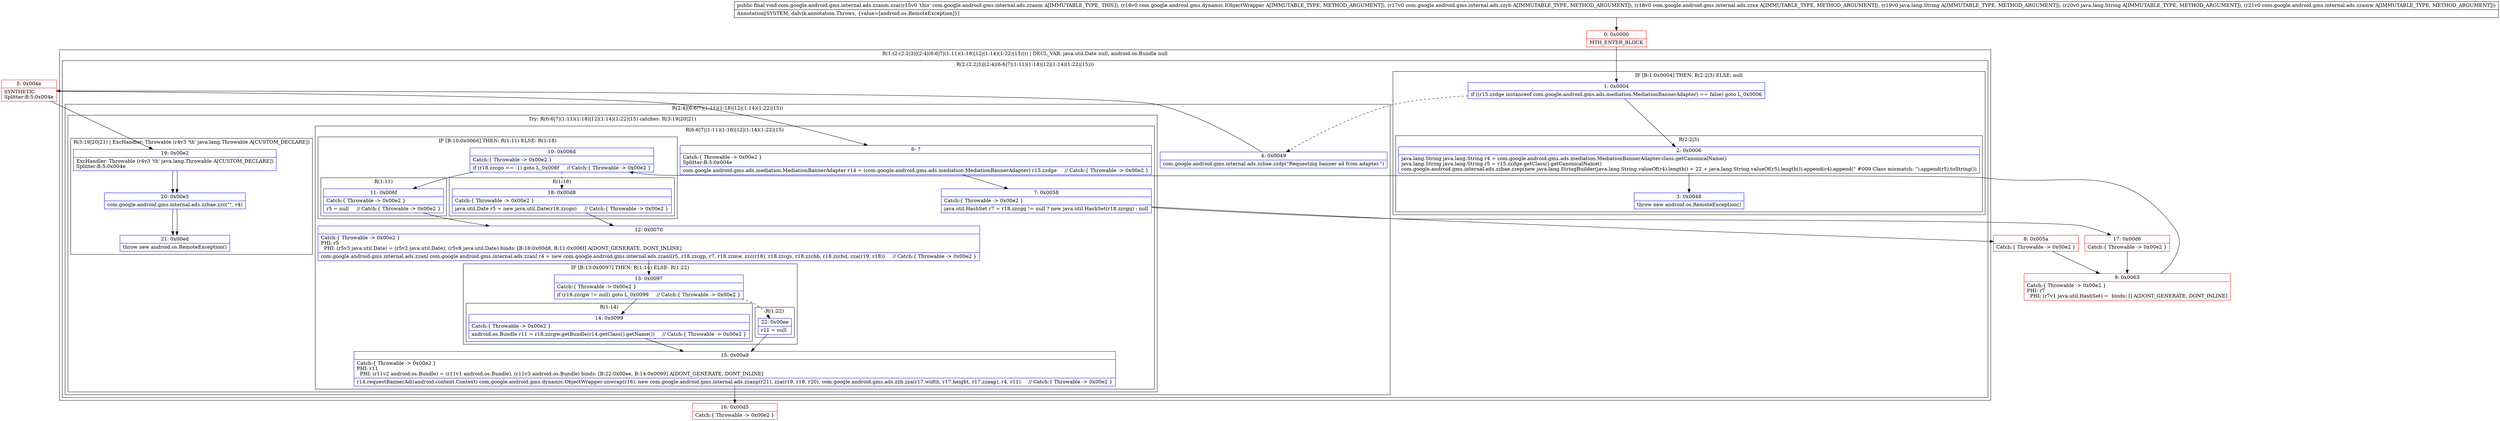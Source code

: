 digraph "CFG forcom.google.android.gms.internal.ads.zzanm.zza(Lcom\/google\/android\/gms\/dynamic\/IObjectWrapper;Lcom\/google\/android\/gms\/internal\/ads\/zzyb;Lcom\/google\/android\/gms\/internal\/ads\/zzxx;Ljava\/lang\/String;Ljava\/lang\/String;Lcom\/google\/android\/gms\/internal\/ads\/zzamw;)V" {
subgraph cluster_Region_121082083 {
label = "R(1:(2:(2:2|3)|(2:4|(6:6|7|(1:11)(1:18)|12|(1:14)(1:22)|15)))) | DECL_VAR: java.util.Date null, android.os.Bundle null\l";
node [shape=record,color=blue];
subgraph cluster_Region_687700963 {
label = "R(2:(2:2|3)|(2:4|(6:6|7|(1:11)(1:18)|12|(1:14)(1:22)|15)))";
node [shape=record,color=blue];
subgraph cluster_IfRegion_1830039060 {
label = "IF [B:1:0x0004] THEN: R(2:2|3) ELSE: null";
node [shape=record,color=blue];
Node_1 [shape=record,label="{1\:\ 0x0004|if ((r15.zzdge instanceof com.google.android.gms.ads.mediation.MediationBannerAdapter) == false) goto L_0x0006\l}"];
subgraph cluster_Region_1181438552 {
label = "R(2:2|3)";
node [shape=record,color=blue];
Node_2 [shape=record,label="{2\:\ 0x0006|java.lang.String java.lang.String r4 = com.google.android.gms.ads.mediation.MediationBannerAdapter.class.getCanonicalName()\ljava.lang.String java.lang.String r5 = r15.zzdge.getClass().getCanonicalName()\lcom.google.android.gms.internal.ads.zzbae.zzep(new java.lang.StringBuilder(java.lang.String.valueOf(r4).length() + 22 + java.lang.String.valueOf(r5).length()).append(r4).append(\" #009 Class mismatch: \").append(r5).toString())\l}"];
Node_3 [shape=record,label="{3\:\ 0x0048|throw new android.os.RemoteException()\l}"];
}
}
subgraph cluster_Region_227011317 {
label = "R(2:4|(6:6|7|(1:11)(1:18)|12|(1:14)(1:22)|15))";
node [shape=record,color=blue];
Node_4 [shape=record,label="{4\:\ 0x0049|com.google.android.gms.internal.ads.zzbae.zzdp(\"Requesting banner ad from adapter.\")\l}"];
subgraph cluster_TryCatchRegion_915198766 {
label = "Try: R(6:6|7|(1:11)(1:18)|12|(1:14)(1:22)|15) catches: R(3:19|20|21)";
node [shape=record,color=blue];
subgraph cluster_Region_1092966114 {
label = "R(6:6|7|(1:11)(1:18)|12|(1:14)(1:22)|15)";
node [shape=record,color=blue];
Node_6 [shape=record,label="{6\:\ ?|Catch:\{ Throwable \-\> 0x00e2 \}\lSplitter:B:5:0x004e\l|com.google.android.gms.ads.mediation.MediationBannerAdapter r14 = (com.google.android.gms.ads.mediation.MediationBannerAdapter) r15.zzdge     \/\/ Catch:\{ Throwable \-\> 0x00e2 \}\l}"];
Node_7 [shape=record,label="{7\:\ 0x0058|Catch:\{ Throwable \-\> 0x00e2 \}\l|java.util.HashSet r7 = r18.zzcgq != null ? new java.util.HashSet(r18.zzcgq) : null\l}"];
subgraph cluster_IfRegion_1970111615 {
label = "IF [B:10:0x006d] THEN: R(1:11) ELSE: R(1:18)";
node [shape=record,color=blue];
Node_10 [shape=record,label="{10\:\ 0x006d|Catch:\{ Throwable \-\> 0x00e2 \}\l|if (r18.zzcgo == \-1) goto L_0x006f     \/\/ Catch:\{ Throwable \-\> 0x00e2 \}\l}"];
subgraph cluster_Region_721529508 {
label = "R(1:11)";
node [shape=record,color=blue];
Node_11 [shape=record,label="{11\:\ 0x006f|Catch:\{ Throwable \-\> 0x00e2 \}\l|r5 = null     \/\/ Catch:\{ Throwable \-\> 0x00e2 \}\l}"];
}
subgraph cluster_Region_511599195 {
label = "R(1:18)";
node [shape=record,color=blue];
Node_18 [shape=record,label="{18\:\ 0x00d8|Catch:\{ Throwable \-\> 0x00e2 \}\l|java.util.Date r5 = new java.util.Date(r18.zzcgo)     \/\/ Catch:\{ Throwable \-\> 0x00e2 \}\l}"];
}
}
Node_12 [shape=record,label="{12\:\ 0x0070|Catch:\{ Throwable \-\> 0x00e2 \}\lPHI: r5 \l  PHI: (r5v3 java.util.Date) = (r5v2 java.util.Date), (r5v8 java.util.Date) binds: [B:18:0x00d8, B:11:0x006f] A[DONT_GENERATE, DONT_INLINE]\l|com.google.android.gms.internal.ads.zzanl com.google.android.gms.internal.ads.zzanl r4 = new com.google.android.gms.internal.ads.zzanl(r5, r18.zzcgp, r7, r18.zzmw, zzc(r18), r18.zzcgs, r18.zzchb, r18.zzchd, zza(r19, r18))     \/\/ Catch:\{ Throwable \-\> 0x00e2 \}\l}"];
subgraph cluster_IfRegion_960847944 {
label = "IF [B:13:0x0097] THEN: R(1:14) ELSE: R(1:22)";
node [shape=record,color=blue];
Node_13 [shape=record,label="{13\:\ 0x0097|Catch:\{ Throwable \-\> 0x00e2 \}\l|if (r18.zzcgw != null) goto L_0x0099     \/\/ Catch:\{ Throwable \-\> 0x00e2 \}\l}"];
subgraph cluster_Region_729132051 {
label = "R(1:14)";
node [shape=record,color=blue];
Node_14 [shape=record,label="{14\:\ 0x0099|Catch:\{ Throwable \-\> 0x00e2 \}\l|android.os.Bundle r11 = r18.zzcgw.getBundle(r14.getClass().getName())     \/\/ Catch:\{ Throwable \-\> 0x00e2 \}\l}"];
}
subgraph cluster_Region_1090026336 {
label = "R(1:22)";
node [shape=record,color=blue];
Node_22 [shape=record,label="{22\:\ 0x00ee|r11 = null\l}"];
}
}
Node_15 [shape=record,label="{15\:\ 0x00a9|Catch:\{ Throwable \-\> 0x00e2 \}\lPHI: r11 \l  PHI: (r11v2 android.os.Bundle) = (r11v1 android.os.Bundle), (r11v3 android.os.Bundle) binds: [B:22:0x00ee, B:14:0x0099] A[DONT_GENERATE, DONT_INLINE]\l|r14.requestBannerAd((android.content.Context) com.google.android.gms.dynamic.ObjectWrapper.unwrap(r16), new com.google.android.gms.internal.ads.zzanp(r21), zza(r19, r18, r20), com.google.android.gms.ads.zzb.zza(r17.width, r17.height, r17.zzaap), r4, r11)     \/\/ Catch:\{ Throwable \-\> 0x00e2 \}\l}"];
}
subgraph cluster_Region_195556823 {
label = "R(3:19|20|21) | ExcHandler: Throwable (r4v3 'th' java.lang.Throwable A[CUSTOM_DECLARE])\l";
node [shape=record,color=blue];
Node_19 [shape=record,label="{19\:\ 0x00e2|ExcHandler: Throwable (r4v3 'th' java.lang.Throwable A[CUSTOM_DECLARE])\lSplitter:B:5:0x004e\l}"];
Node_20 [shape=record,label="{20\:\ 0x00e3|com.google.android.gms.internal.ads.zzbae.zzc(\"\", r4)\l}"];
Node_21 [shape=record,label="{21\:\ 0x00ed|throw new android.os.RemoteException()\l}"];
}
}
}
}
}
subgraph cluster_Region_195556823 {
label = "R(3:19|20|21) | ExcHandler: Throwable (r4v3 'th' java.lang.Throwable A[CUSTOM_DECLARE])\l";
node [shape=record,color=blue];
Node_19 [shape=record,label="{19\:\ 0x00e2|ExcHandler: Throwable (r4v3 'th' java.lang.Throwable A[CUSTOM_DECLARE])\lSplitter:B:5:0x004e\l}"];
Node_20 [shape=record,label="{20\:\ 0x00e3|com.google.android.gms.internal.ads.zzbae.zzc(\"\", r4)\l}"];
Node_21 [shape=record,label="{21\:\ 0x00ed|throw new android.os.RemoteException()\l}"];
}
Node_0 [shape=record,color=red,label="{0\:\ 0x0000|MTH_ENTER_BLOCK\l}"];
Node_5 [shape=record,color=red,label="{5\:\ 0x004e|SYNTHETIC\lSplitter:B:5:0x004e\l}"];
Node_8 [shape=record,color=red,label="{8\:\ 0x005a|Catch:\{ Throwable \-\> 0x00e2 \}\l}"];
Node_9 [shape=record,color=red,label="{9\:\ 0x0063|Catch:\{ Throwable \-\> 0x00e2 \}\lPHI: r7 \l  PHI: (r7v1 java.util.HashSet) =  binds: [] A[DONT_GENERATE, DONT_INLINE]\l}"];
Node_16 [shape=record,color=red,label="{16\:\ 0x00d5|Catch:\{ Throwable \-\> 0x00e2 \}\l}"];
Node_17 [shape=record,color=red,label="{17\:\ 0x00d6|Catch:\{ Throwable \-\> 0x00e2 \}\l}"];
MethodNode[shape=record,label="{public final void com.google.android.gms.internal.ads.zzanm.zza((r15v0 'this' com.google.android.gms.internal.ads.zzanm A[IMMUTABLE_TYPE, THIS]), (r16v0 com.google.android.gms.dynamic.IObjectWrapper A[IMMUTABLE_TYPE, METHOD_ARGUMENT]), (r17v0 com.google.android.gms.internal.ads.zzyb A[IMMUTABLE_TYPE, METHOD_ARGUMENT]), (r18v0 com.google.android.gms.internal.ads.zzxx A[IMMUTABLE_TYPE, METHOD_ARGUMENT]), (r19v0 java.lang.String A[IMMUTABLE_TYPE, METHOD_ARGUMENT]), (r20v0 java.lang.String A[IMMUTABLE_TYPE, METHOD_ARGUMENT]), (r21v0 com.google.android.gms.internal.ads.zzamw A[IMMUTABLE_TYPE, METHOD_ARGUMENT]))  | Annotation[SYSTEM, dalvik.annotation.Throws, \{value=[android.os.RemoteException]\}]\l}"];
MethodNode -> Node_0;
Node_1 -> Node_2;
Node_1 -> Node_4[style=dashed];
Node_2 -> Node_3;
Node_4 -> Node_5;
Node_6 -> Node_7;
Node_7 -> Node_8;
Node_7 -> Node_17;
Node_10 -> Node_11;
Node_10 -> Node_18[style=dashed];
Node_11 -> Node_12;
Node_18 -> Node_12;
Node_12 -> Node_13;
Node_13 -> Node_14;
Node_13 -> Node_22[style=dashed];
Node_14 -> Node_15;
Node_22 -> Node_15;
Node_15 -> Node_16;
Node_19 -> Node_20;
Node_20 -> Node_21;
Node_19 -> Node_20;
Node_20 -> Node_21;
Node_0 -> Node_1;
Node_5 -> Node_6;
Node_5 -> Node_19;
Node_8 -> Node_9;
Node_9 -> Node_10;
Node_17 -> Node_9;
}

